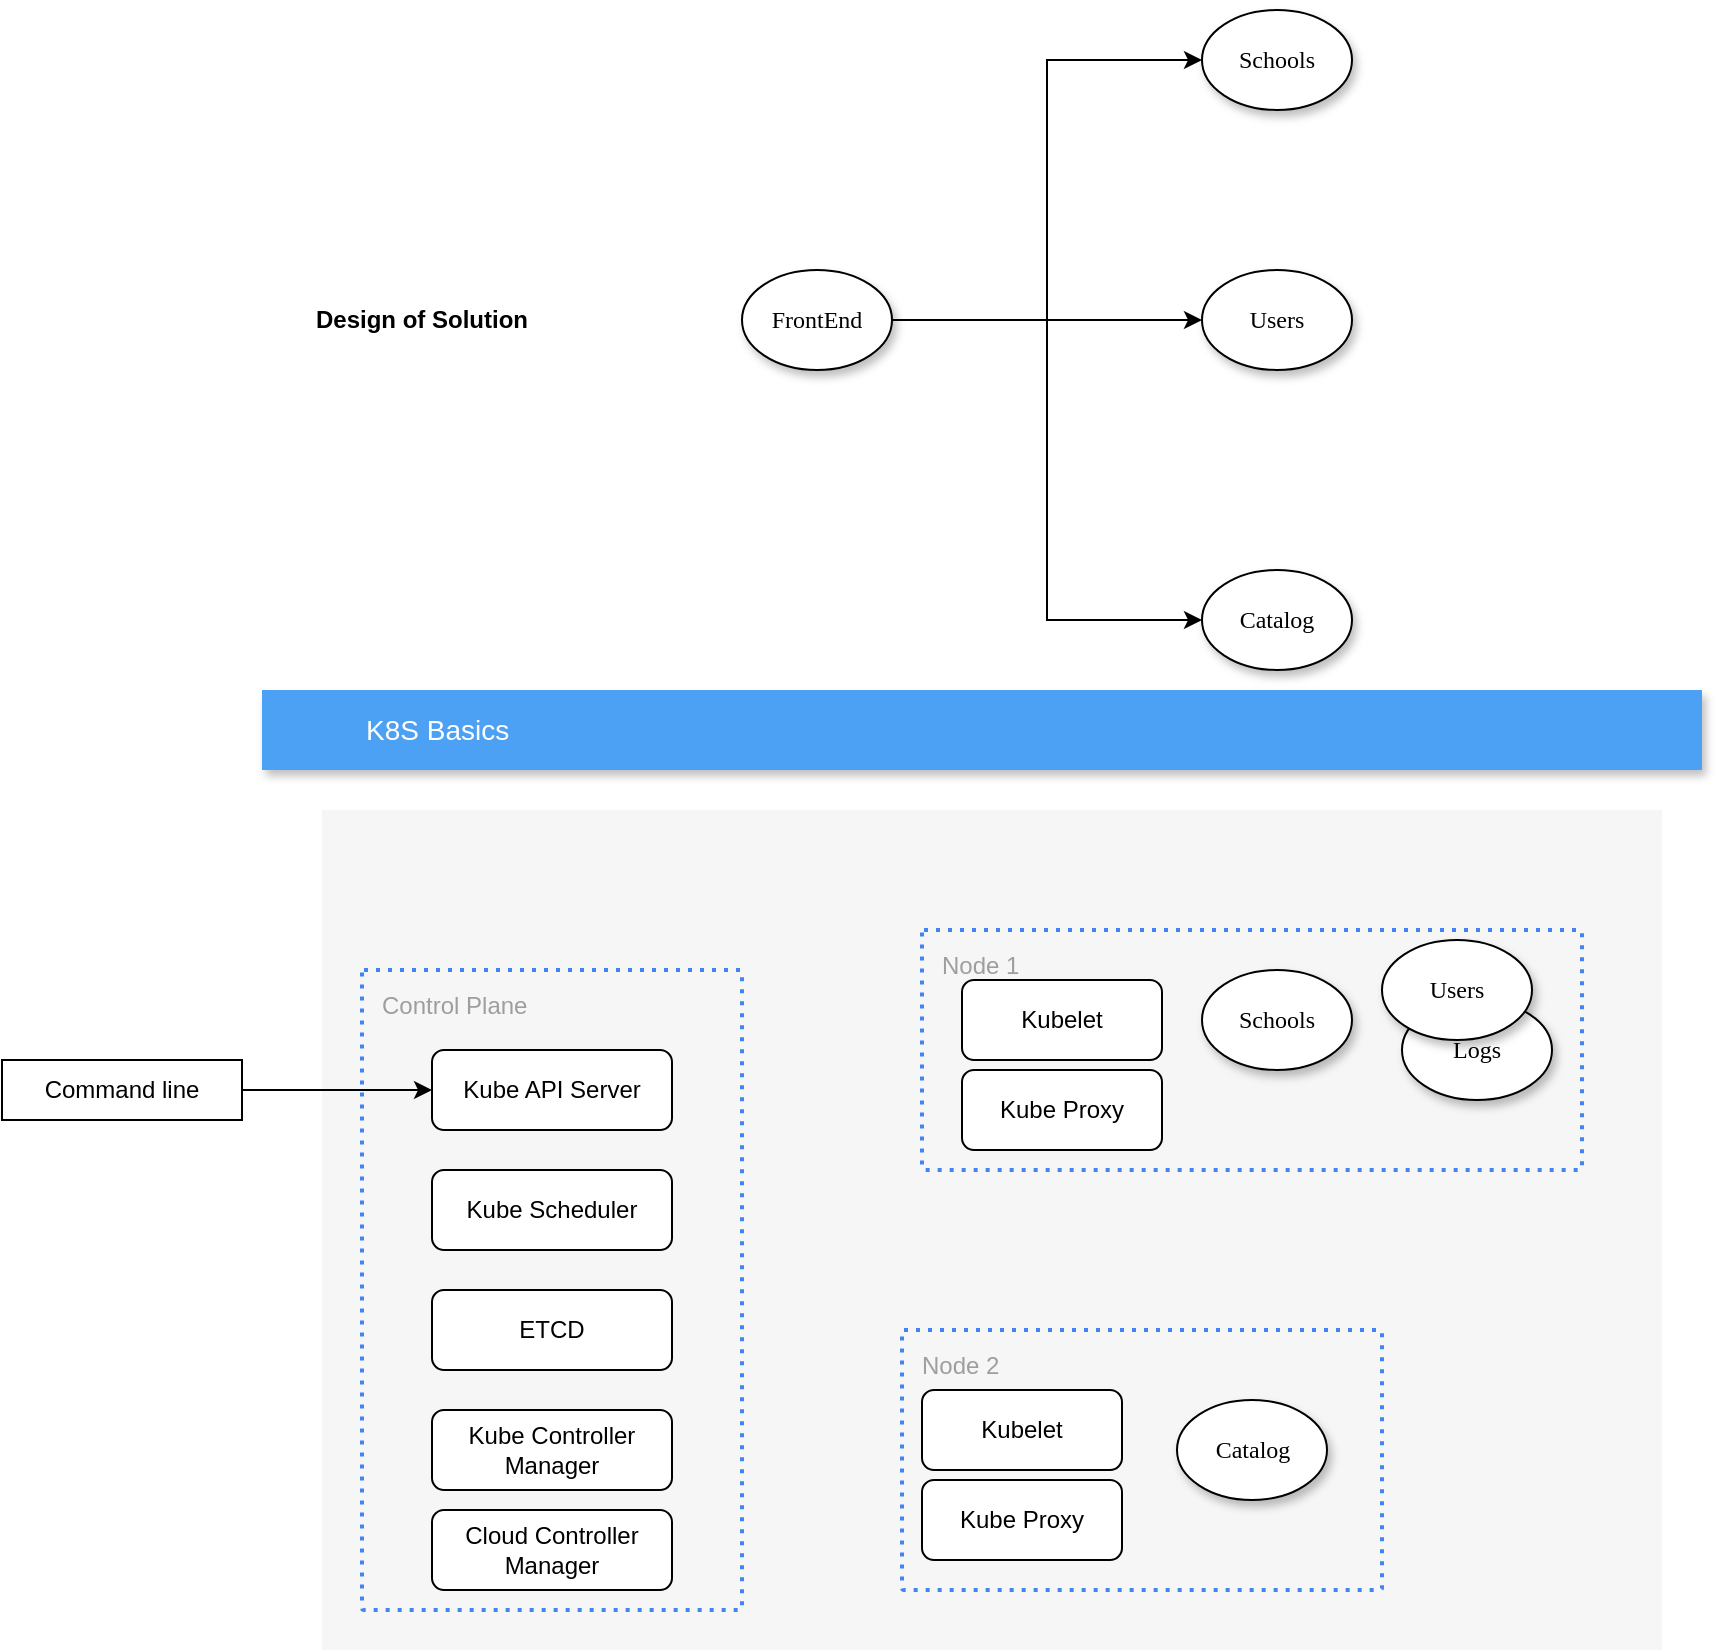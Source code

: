 <mxfile version="13.6.10" type="github">
  <diagram name="Page-1" id="42789a77-a242-8287-6e28-9cd8cfd52e62">
    <mxGraphModel dx="1350" dy="889" grid="1" gridSize="10" guides="1" tooltips="1" connect="1" arrows="1" fold="1" page="1" pageScale="1" pageWidth="1100" pageHeight="850" background="#ffffff" math="0" shadow="0">
      <root>
        <mxCell id="0" />
        <mxCell id="1" parent="0" />
        <mxCell id="1ea317790d2ca983-2" value="&lt;span&gt;Schools&lt;/span&gt;" style="ellipse;whiteSpace=wrap;html=1;rounded=0;shadow=1;comic=0;labelBackgroundColor=none;strokeWidth=1;fontFamily=Verdana;fontSize=12;align=center;" parent="1" vertex="1">
          <mxGeometry x="610" y="20" width="75" height="50" as="geometry" />
        </mxCell>
        <mxCell id="1ea317790d2ca983-3" value="&lt;span&gt;Users&lt;/span&gt;" style="ellipse;whiteSpace=wrap;html=1;rounded=0;shadow=1;comic=0;labelBackgroundColor=none;strokeWidth=1;fontFamily=Verdana;fontSize=12;align=center;" parent="1" vertex="1">
          <mxGeometry x="610" y="150" width="75" height="50" as="geometry" />
        </mxCell>
        <mxCell id="DX51bIksWlAL_mZGX_L8-2" style="edgeStyle=orthogonalEdgeStyle;rounded=0;orthogonalLoop=1;jettySize=auto;html=1;entryX=0;entryY=0.5;entryDx=0;entryDy=0;" parent="1" source="1ea317790d2ca983-9" target="1ea317790d2ca983-2" edge="1">
          <mxGeometry relative="1" as="geometry" />
        </mxCell>
        <mxCell id="DX51bIksWlAL_mZGX_L8-3" style="edgeStyle=orthogonalEdgeStyle;rounded=0;orthogonalLoop=1;jettySize=auto;html=1;" parent="1" source="1ea317790d2ca983-9" target="1ea317790d2ca983-3" edge="1">
          <mxGeometry relative="1" as="geometry" />
        </mxCell>
        <mxCell id="DX51bIksWlAL_mZGX_L8-4" style="edgeStyle=orthogonalEdgeStyle;rounded=0;orthogonalLoop=1;jettySize=auto;html=1;entryX=0;entryY=0.5;entryDx=0;entryDy=0;" parent="1" source="1ea317790d2ca983-9" target="DX51bIksWlAL_mZGX_L8-1" edge="1">
          <mxGeometry relative="1" as="geometry" />
        </mxCell>
        <mxCell id="1ea317790d2ca983-9" value="FrontEnd" style="ellipse;whiteSpace=wrap;html=1;rounded=0;shadow=1;comic=0;labelBackgroundColor=none;strokeWidth=1;fontFamily=Verdana;fontSize=12;align=center;" parent="1" vertex="1">
          <mxGeometry x="380" y="150" width="75" height="50" as="geometry" />
        </mxCell>
        <mxCell id="DX51bIksWlAL_mZGX_L8-1" value="&lt;span&gt;Catalog&lt;/span&gt;" style="ellipse;whiteSpace=wrap;html=1;rounded=0;shadow=1;comic=0;labelBackgroundColor=none;strokeWidth=1;fontFamily=Verdana;fontSize=12;align=center;" parent="1" vertex="1">
          <mxGeometry x="610" y="300" width="75" height="50" as="geometry" />
        </mxCell>
        <mxCell id="CANzfVYsNZtGC0yrYKIw-1" value="" style="fillColor=#F6F6F6;strokeColor=none;shadow=0;gradientColor=none;fontSize=14;align=left;spacing=10;fontColor=#717171;9E9E9E;verticalAlign=top;spacingTop=-4;fontStyle=0;spacingLeft=40;html=1;" parent="1" vertex="1">
          <mxGeometry x="170" y="420" width="670" height="420" as="geometry" />
        </mxCell>
        <mxCell id="CANzfVYsNZtGC0yrYKIw-2" value="Node 1" style="rounded=1;absoluteArcSize=1;arcSize=2;html=1;strokeColor=#4284F3;gradientColor=none;shadow=0;dashed=1;fontSize=12;fontColor=#9E9E9E;align=left;verticalAlign=top;spacing=10;spacingTop=-4;fillColor=none;dashPattern=1 2;strokeWidth=2;" parent="1" vertex="1">
          <mxGeometry x="470" y="480" width="330" height="120" as="geometry" />
        </mxCell>
        <mxCell id="CANzfVYsNZtGC0yrYKIw-3" value="Control Plane" style="rounded=1;absoluteArcSize=1;arcSize=2;html=1;strokeColor=#4284F3;gradientColor=none;shadow=0;dashed=1;fontSize=12;fontColor=#9E9E9E;align=left;verticalAlign=top;spacing=10;spacingTop=-4;fillColor=none;dashPattern=1 2;strokeWidth=2;" parent="1" vertex="1">
          <mxGeometry x="190" y="500" width="190" height="320" as="geometry" />
        </mxCell>
        <mxCell id="CANzfVYsNZtGC0yrYKIw-4" value="K8S Basics" style="fillColor=#4DA1F5;strokeColor=none;shadow=1;gradientColor=none;fontSize=14;align=left;spacingLeft=50;fontColor=#ffffff;html=1;" parent="1" vertex="1">
          <mxGeometry x="140" y="360" width="720" height="40" as="geometry" />
        </mxCell>
        <mxCell id="IBRghBGNFgl2v-8Pbvpy-1" value="Design of Solution" style="text;html=1;strokeColor=none;fillColor=none;align=center;verticalAlign=middle;whiteSpace=wrap;rounded=0;fontStyle=1" parent="1" vertex="1">
          <mxGeometry x="160" y="150" width="120" height="50" as="geometry" />
        </mxCell>
        <mxCell id="IBRghBGNFgl2v-8Pbvpy-2" value="Node 2" style="rounded=1;absoluteArcSize=1;arcSize=2;html=1;strokeColor=#4284F3;gradientColor=none;shadow=0;dashed=1;fontSize=12;fontColor=#9E9E9E;align=left;verticalAlign=top;spacing=10;spacingTop=-4;fillColor=none;dashPattern=1 2;strokeWidth=2;" parent="1" vertex="1">
          <mxGeometry x="460" y="680" width="240" height="130" as="geometry" />
        </mxCell>
        <mxCell id="aEQ6PGv0OPpfQ1XGGzQO-7" style="edgeStyle=orthogonalEdgeStyle;rounded=0;orthogonalLoop=1;jettySize=auto;html=1;" edge="1" parent="1" source="aEQ6PGv0OPpfQ1XGGzQO-1" target="aEQ6PGv0OPpfQ1XGGzQO-2">
          <mxGeometry relative="1" as="geometry" />
        </mxCell>
        <mxCell id="aEQ6PGv0OPpfQ1XGGzQO-1" value="Command line" style="rounded=0;whiteSpace=wrap;html=1;" vertex="1" parent="1">
          <mxGeometry x="10" y="545" width="120" height="30" as="geometry" />
        </mxCell>
        <mxCell id="aEQ6PGv0OPpfQ1XGGzQO-2" value="Kube API Server" style="rounded=1;whiteSpace=wrap;html=1;" vertex="1" parent="1">
          <mxGeometry x="225" y="540" width="120" height="40" as="geometry" />
        </mxCell>
        <mxCell id="aEQ6PGv0OPpfQ1XGGzQO-3" value="&lt;span&gt;Schools&lt;/span&gt;" style="ellipse;whiteSpace=wrap;html=1;rounded=0;shadow=1;comic=0;labelBackgroundColor=none;strokeWidth=1;fontFamily=Verdana;fontSize=12;align=center;" vertex="1" parent="1">
          <mxGeometry x="610" y="500" width="75" height="50" as="geometry" />
        </mxCell>
        <mxCell id="aEQ6PGv0OPpfQ1XGGzQO-5" value="&lt;span&gt;Catalog&lt;/span&gt;" style="ellipse;whiteSpace=wrap;html=1;rounded=0;shadow=1;comic=0;labelBackgroundColor=none;strokeWidth=1;fontFamily=Verdana;fontSize=12;align=center;" vertex="1" parent="1">
          <mxGeometry x="597.5" y="715" width="75" height="50" as="geometry" />
        </mxCell>
        <mxCell id="aEQ6PGv0OPpfQ1XGGzQO-6" value="Kube Scheduler" style="rounded=1;whiteSpace=wrap;html=1;" vertex="1" parent="1">
          <mxGeometry x="225" y="600" width="120" height="40" as="geometry" />
        </mxCell>
        <mxCell id="aEQ6PGv0OPpfQ1XGGzQO-8" value="ETCD" style="rounded=1;whiteSpace=wrap;html=1;" vertex="1" parent="1">
          <mxGeometry x="225" y="660" width="120" height="40" as="geometry" />
        </mxCell>
        <mxCell id="aEQ6PGv0OPpfQ1XGGzQO-9" value="Kube Controller Manager" style="rounded=1;whiteSpace=wrap;html=1;" vertex="1" parent="1">
          <mxGeometry x="225" y="720" width="120" height="40" as="geometry" />
        </mxCell>
        <mxCell id="aEQ6PGv0OPpfQ1XGGzQO-10" value="Cloud Controller Manager" style="rounded=1;whiteSpace=wrap;html=1;" vertex="1" parent="1">
          <mxGeometry x="225" y="770" width="120" height="40" as="geometry" />
        </mxCell>
        <mxCell id="aEQ6PGv0OPpfQ1XGGzQO-11" value="Logs" style="ellipse;whiteSpace=wrap;html=1;rounded=0;shadow=1;comic=0;labelBackgroundColor=none;strokeWidth=1;fontFamily=Verdana;fontSize=12;align=center;" vertex="1" parent="1">
          <mxGeometry x="710" y="515" width="75" height="50" as="geometry" />
        </mxCell>
        <mxCell id="aEQ6PGv0OPpfQ1XGGzQO-4" value="&lt;span&gt;Users&lt;/span&gt;" style="ellipse;whiteSpace=wrap;html=1;rounded=0;shadow=1;comic=0;labelBackgroundColor=none;strokeWidth=1;fontFamily=Verdana;fontSize=12;align=center;" vertex="1" parent="1">
          <mxGeometry x="700" y="485" width="75" height="50" as="geometry" />
        </mxCell>
        <mxCell id="aEQ6PGv0OPpfQ1XGGzQO-12" value="Kubelet" style="rounded=1;whiteSpace=wrap;html=1;" vertex="1" parent="1">
          <mxGeometry x="490" y="505" width="100" height="40" as="geometry" />
        </mxCell>
        <mxCell id="aEQ6PGv0OPpfQ1XGGzQO-13" value="Kube Proxy" style="rounded=1;whiteSpace=wrap;html=1;" vertex="1" parent="1">
          <mxGeometry x="490" y="550" width="100" height="40" as="geometry" />
        </mxCell>
        <mxCell id="aEQ6PGv0OPpfQ1XGGzQO-14" value="Kubelet" style="rounded=1;whiteSpace=wrap;html=1;" vertex="1" parent="1">
          <mxGeometry x="470" y="710" width="100" height="40" as="geometry" />
        </mxCell>
        <mxCell id="aEQ6PGv0OPpfQ1XGGzQO-15" value="Kube Proxy" style="rounded=1;whiteSpace=wrap;html=1;" vertex="1" parent="1">
          <mxGeometry x="470" y="755" width="100" height="40" as="geometry" />
        </mxCell>
      </root>
    </mxGraphModel>
  </diagram>
</mxfile>
